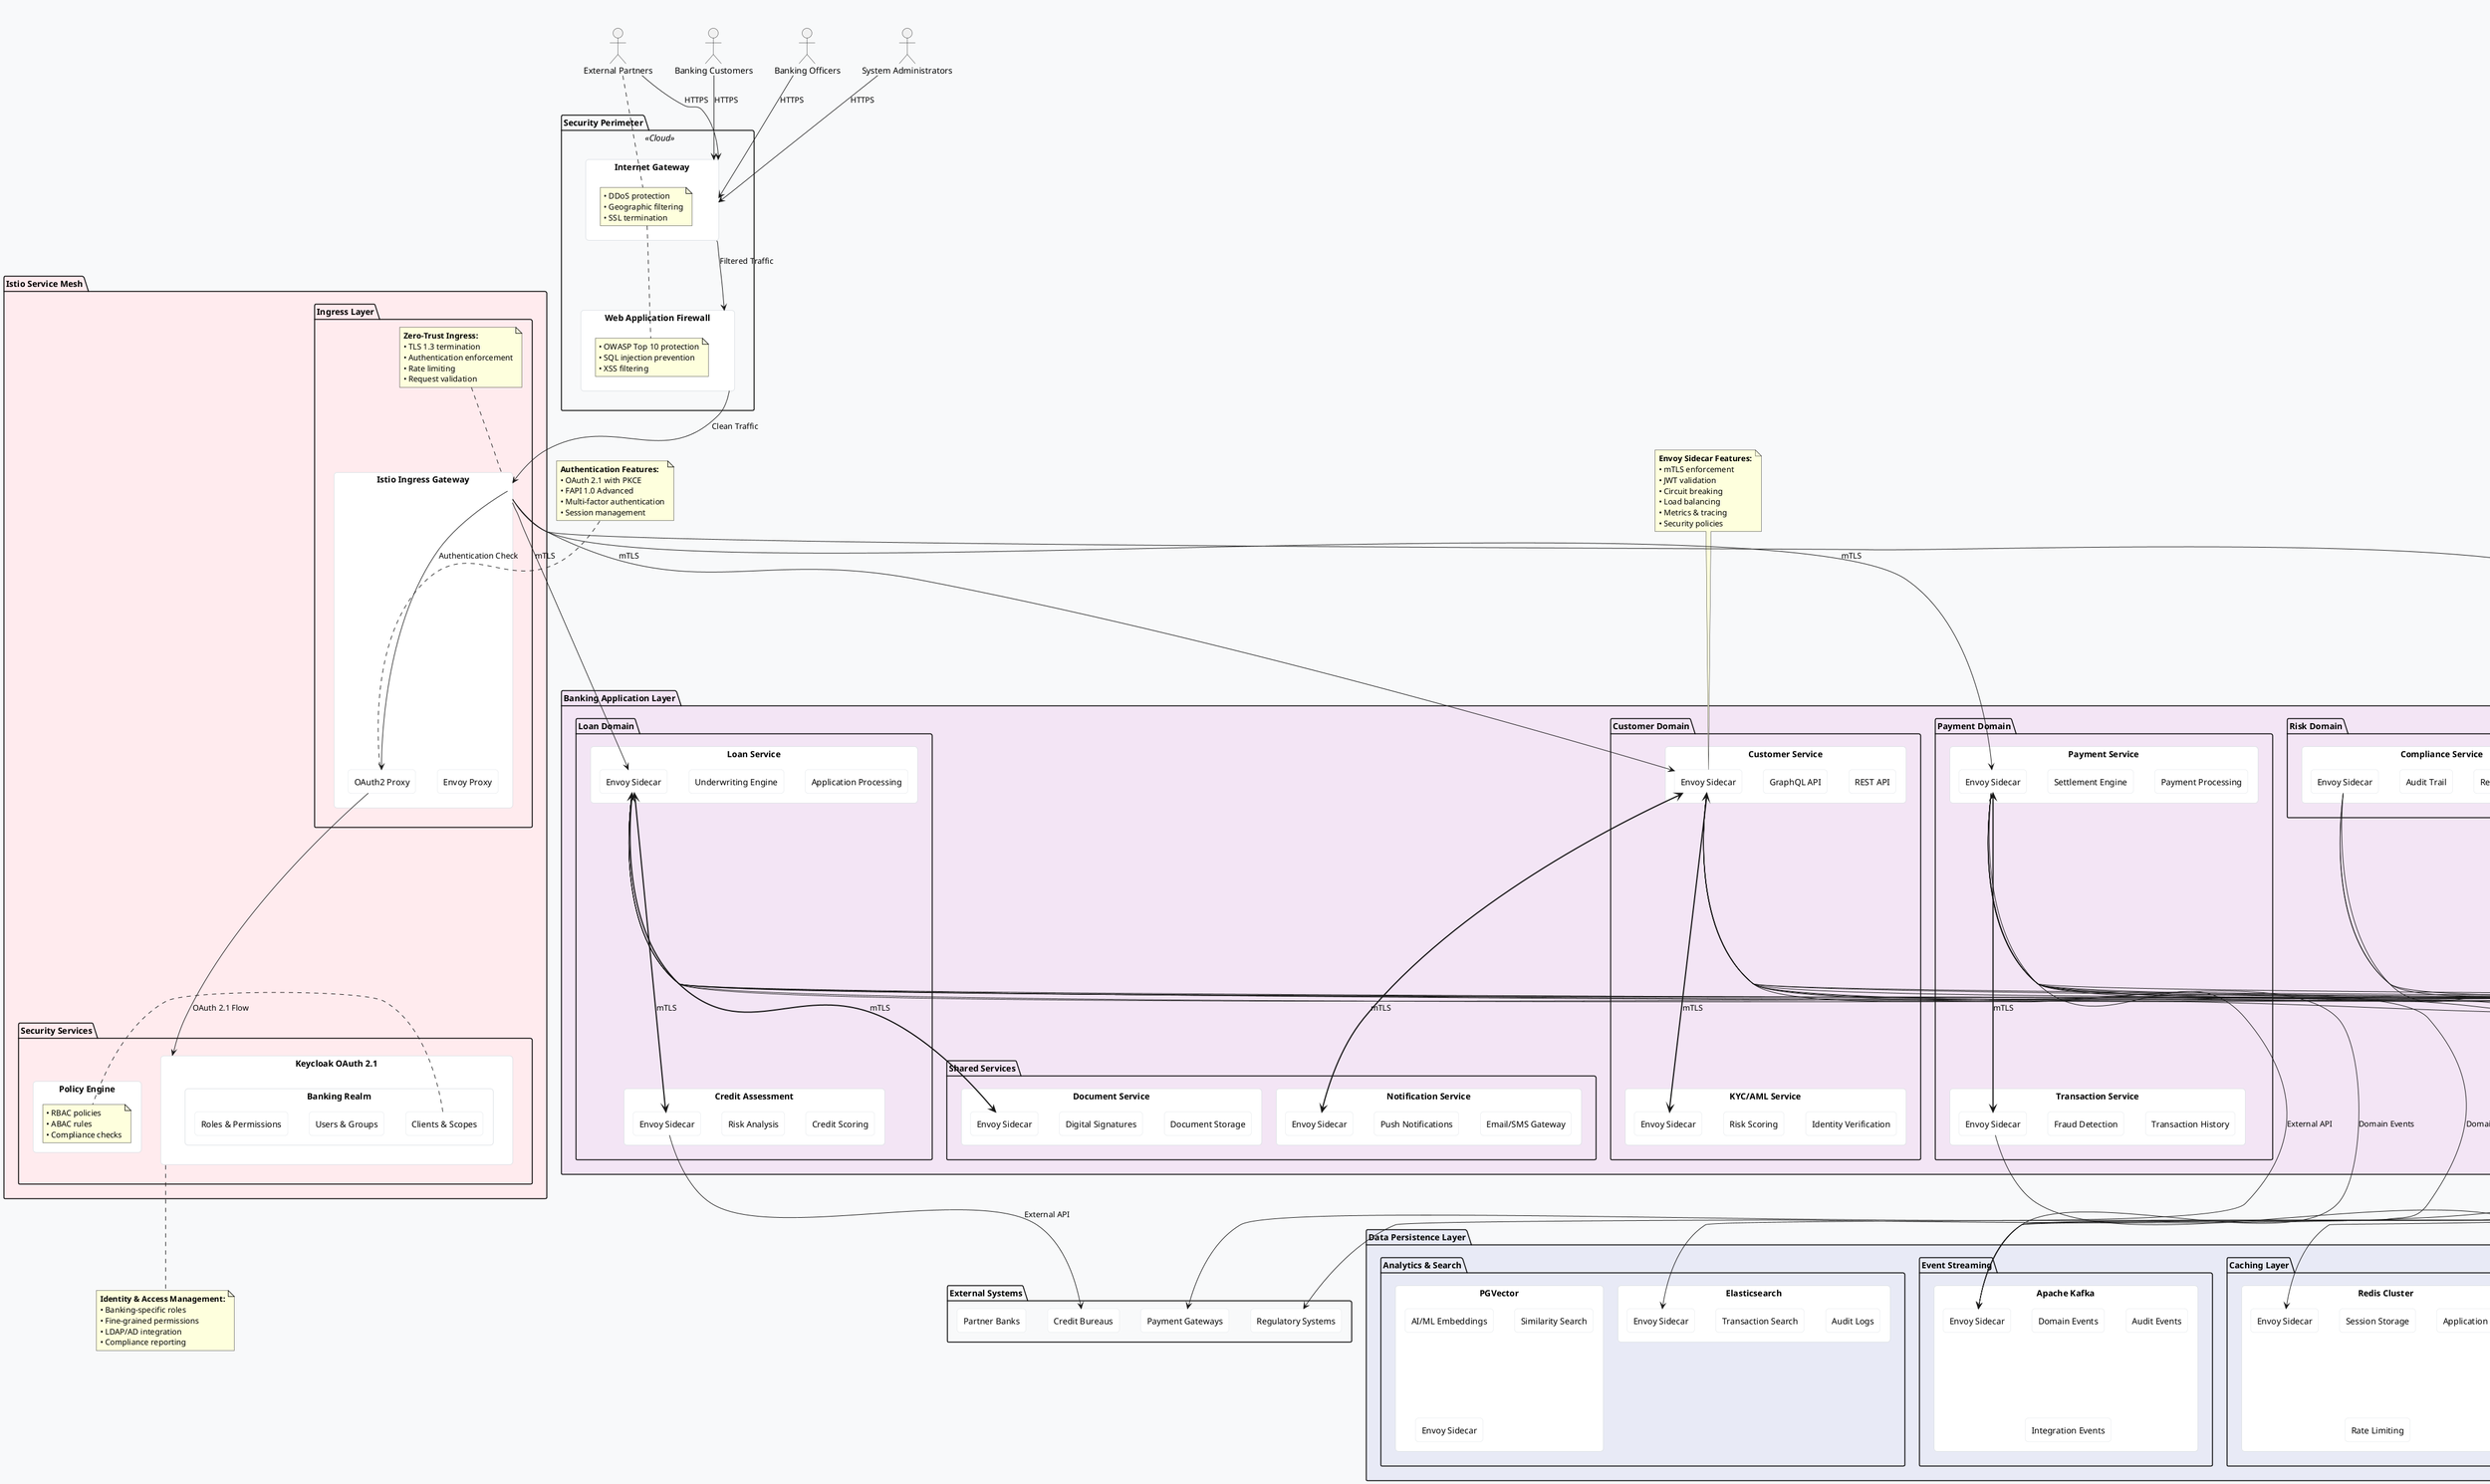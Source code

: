 @startuml "Secure Microservices Architecture Overview"

title Enhanced Enterprise Banking System - Secure Microservices Architecture Overview

skinparam backgroundColor #f8f9fa
skinparam shadowing false
skinparam rectangle {
    BackgroundColor #ffffff
    BorderColor #dee2e6
    RoundCorner 10
}

!define SECURITY_COLOR #ffebee
!define BANKING_COLOR #f3e5f5
!define DATA_COLOR #e8eaf6
!define INFRA_COLOR #e0f2f1

' External actors
actor "Banking Customers" as Customers
actor "Banking Officers" as Officers
actor "System Administrators" as Admins
actor "External Partners" as Partners

' Security perimeter
package "Security Perimeter" <<Cloud>> {
    rectangle "Internet Gateway" as IGW {
        note right : • DDoS protection\n• Geographic filtering\n• SSL termination
    }
    
    rectangle "Web Application Firewall" as WAF {
        note right : • OWASP Top 10 protection\n• SQL injection prevention\n• XSS filtering
    }
}

' Istio service mesh
package "Istio Service Mesh" SECURITY_COLOR {
    
    package "Ingress Layer" {
        rectangle "Istio Ingress Gateway" as IngressGW {
            rectangle "Envoy Proxy" as IngressEnvoy
            rectangle "OAuth2 Proxy" as OAuth2Proxy
        }
        
        note top of IngressGW : **Zero-Trust Ingress:**\n• TLS 1.3 termination\n• Authentication enforcement\n• Rate limiting\n• Request validation
    }
    
    package "Security Services" {
        rectangle "Keycloak OAuth 2.1" as Keycloak {
            rectangle "Banking Realm" as Realm {
                rectangle "Users & Groups" as Users
                rectangle "Roles & Permissions" as Roles
                rectangle "Clients & Scopes" as Clients
            }
        }
        
        rectangle "Policy Engine" as PolicyEngine {
            note right : • RBAC policies\n• ABAC rules\n• Compliance checks
        }
    }
}

' Banking application layer
package "Banking Application Layer" BANKING_COLOR {
    
    package "Customer Domain" {
        rectangle "Customer Service" as CustomerSvc {
            rectangle "REST API" as CustomerAPI
            rectangle "GraphQL API" as CustomerGraphQL
            rectangle "Envoy Sidecar" as CustomerEnvoy
        }
        
        rectangle "KYC/AML Service" as KYCSvc {
            rectangle "Identity Verification" as IDVerify
            rectangle "Risk Scoring" as RiskScore
            rectangle "Envoy Sidecar" as KYCEnvoy
        }
    }
    
    package "Loan Domain" {
        rectangle "Loan Service" as LoanSvc {
            rectangle "Application Processing" as LoanApp
            rectangle "Underwriting Engine" as Underwriting
            rectangle "Envoy Sidecar" as LoanEnvoy
        }
        
        rectangle "Credit Assessment" as CreditSvc {
            rectangle "Credit Scoring" as CreditScore
            rectangle "Risk Analysis" as RiskAnalysis
            rectangle "Envoy Sidecar" as CreditEnvoy
        }
    }
    
    package "Payment Domain" {
        rectangle "Payment Service" as PaymentSvc {
            rectangle "Payment Processing" as PaymentProc
            rectangle "Settlement Engine" as Settlement
            rectangle "Envoy Sidecar" as PaymentEnvoy
        }
        
        rectangle "Transaction Service" as TransactionSvc {
            rectangle "Transaction History" as TxnHistory
            rectangle "Fraud Detection" as FraudDetect
            rectangle "Envoy Sidecar" as TransactionEnvoy
        }
    }
    
    package "Risk Domain" {
        rectangle "Risk Management" as RiskSvc {
            rectangle "Portfolio Risk" as PortfolioRisk
            rectangle "Operational Risk" as OpRisk
            rectangle "Envoy Sidecar" as RiskEnvoy
        }
        
        rectangle "Compliance Service" as ComplianceSvc {
            rectangle "Regulatory Reporting" as RegReporting
            rectangle "Audit Trail" as AuditTrail
            rectangle "Envoy Sidecar" as ComplianceEnvoy
        }
    }
    
    package "Shared Services" {
        rectangle "Notification Service" as NotificationSvc {
            rectangle "Email/SMS Gateway" as EmailSMS
            rectangle "Push Notifications" as PushNotif
            rectangle "Envoy Sidecar" as NotificationEnvoy
        }
        
        rectangle "Document Service" as DocumentSvc {
            rectangle "Document Storage" as DocStorage
            rectangle "Digital Signatures" as DigitalSig
            rectangle "Envoy Sidecar" as DocumentEnvoy
        }
    }
}

' Data persistence layer
package "Data Persistence Layer" DATA_COLOR {
    
    package "Operational Databases" {
        rectangle "PostgreSQL Primary" as PostgreSQLPrimary {
            rectangle "Customer Data" as CustomerDB
            rectangle "Loan Data" as LoanDB
            rectangle "Transaction Data" as TransactionDB
            rectangle "Envoy Sidecar" as PostgreSQLEnvoy1
        }
        
        rectangle "PostgreSQL Replicas" as PostgreSQLReplicas {
            rectangle "Read Replicas (3)" as ReadReplicas
            rectangle "Envoy Sidecar" as PostgreSQLEnvoy2
        }
    }
    
    package "Caching Layer" {
        rectangle "Redis Cluster" as Redis {
            rectangle "Session Storage" as SessionStore
            rectangle "Application Cache" as AppCache
            rectangle "Rate Limiting" as RateLimit
            rectangle "Envoy Sidecar" as RedisEnvoy
        }
    }
    
    package "Event Streaming" {
        rectangle "Apache Kafka" as Kafka {
            rectangle "Domain Events" as DomainEvents
            rectangle "Audit Events" as AuditEvents
            rectangle "Integration Events" as IntegrationEvents
            rectangle "Envoy Sidecar" as KafkaEnvoy
        }
    }
    
    package "Analytics & Search" {
        rectangle "Elasticsearch" as Elasticsearch {
            rectangle "Audit Logs" as AuditLogs
            rectangle "Transaction Search" as TxnSearch
            rectangle "Envoy Sidecar" as ESEnvoy
        }
        
        rectangle "PGVector" as PGVector {
            rectangle "AI/ML Embeddings" as Embeddings
            rectangle "Similarity Search" as SimilaritySearch
            rectangle "Envoy Sidecar" as VectorEnvoy
        }
    }
}

' Infrastructure layer
package "Infrastructure Layer" INFRA_COLOR {
    
    package "Monitoring & Observability" {
        rectangle "Prometheus" as Prometheus {
            rectangle "Metrics Collection" as MetricsCollection
            rectangle "Alerting Rules" as AlertingRules
            rectangle "Envoy Sidecar" as PrometheusEnvoy
        }
        
        rectangle "Grafana" as Grafana {
            rectangle "Dashboards" as Dashboards
            rectangle "Alerting" as Alerting
            rectangle "Envoy Sidecar" as GrafanaEnvoy
        }
        
        rectangle "Jaeger" as Jaeger {
            rectangle "Distributed Tracing" as DistributedTracing
            rectangle "Performance Analysis" as PerfAnalysis
            rectangle "Envoy Sidecar" as JaegerEnvoy
        }
    }
    
    package "Security Monitoring" {
        rectangle "SIEM Platform" as SIEM {
            rectangle "Security Analytics" as SecurityAnalytics
            rectangle "Threat Detection" as ThreatDetection
            rectangle "Envoy Sidecar" as SIEMEnvoy
        }
        
        rectangle "Vulnerability Scanner" as VulnScanner {
            rectangle "Container Scanning" as ContainerScan
            rectangle "Code Analysis" as CodeAnalysis
        }
    }
    
    package "CI/CD Pipeline" {
        rectangle "GitLab CI/CD" as GitLabCI {
            rectangle "Build Pipeline" as BuildPipeline
            rectangle "Security Scanning" as SecurityScan
            rectangle "Deployment Automation" as DeployAuto
        }
        
        rectangle "ArgoCD" as ArgoCD {
            rectangle "GitOps Deployment" as GitOpsDeployment
            rectangle "Application Sync" as AppSync
        }
    }
}

' External integrations
package "External Systems" {
    rectangle "Credit Bureaus" as CreditBureaus
    rectangle "Payment Gateways" as PaymentGateways
    rectangle "Regulatory Systems" as RegulatorySystemsExt
    rectangle "Partner Banks" as PartnerBanks
}

' User interactions
Customers --> IGW : "HTTPS"
Officers --> IGW : "HTTPS"
Admins --> IGW : "HTTPS"
Partners --> IGW : "HTTPS"

' Traffic flow through security
IGW --> WAF : "Filtered Traffic"
WAF --> IngressGW : "Clean Traffic"
IngressGW --> OAuth2Proxy : "Authentication Check"
OAuth2Proxy --> Keycloak : "OAuth 2.1 Flow"

' Service mesh communication (all mTLS)
IngressGW --> CustomerEnvoy : "mTLS"
IngressGW --> LoanEnvoy : "mTLS"
IngressGW --> PaymentEnvoy : "mTLS"
IngressGW --> RiskEnvoy : "mTLS"

' Inter-service communication
CustomerEnvoy <==> KYCEnvoy : "mTLS"
LoanEnvoy <==> CreditEnvoy : "mTLS"
PaymentEnvoy <==> TransactionEnvoy : "mTLS"
CustomerEnvoy <==> NotificationEnvoy : "mTLS"
LoanEnvoy <==> DocumentEnvoy : "mTLS"

' Data access patterns
CustomerEnvoy --> PostgreSQLEnvoy1 : "mTLS"
LoanEnvoy --> PostgreSQLEnvoy1 : "mTLS"
PaymentEnvoy --> RedisEnvoy : "mTLS"
TransactionEnvoy --> PostgreSQLEnvoy2 : "mTLS"
ComplianceEnvoy --> ESEnvoy : "mTLS"

' Event streaming
CustomerEnvoy --> KafkaEnvoy : "Domain Events"
LoanEnvoy --> KafkaEnvoy : "Domain Events"
PaymentEnvoy --> KafkaEnvoy : "Domain Events"
ComplianceEnvoy --> KafkaEnvoy : "Audit Events"

' Monitoring
CustomerEnvoy --> PrometheusEnvoy : "Metrics"
LoanEnvoy --> PrometheusEnvoy : "Metrics"
PaymentEnvoy --> PrometheusEnvoy : "Metrics"
RiskEnvoy --> PrometheusEnvoy : "Metrics"

PrometheusEnvoy --> GrafanaEnvoy : "Dashboard Data"

CustomerEnvoy --> JaegerEnvoy : "Traces"
LoanEnvoy --> JaegerEnvoy : "Traces"
PaymentEnvoy --> JaegerEnvoy : "Traces"

' Security monitoring
CustomerEnvoy --> SIEMEnvoy : "Security Events"
LoanEnvoy --> SIEMEnvoy : "Security Events"
PaymentEnvoy --> SIEMEnvoy : "Security Events"

' External connections through egress
CreditEnvoy --> CreditBureaus : "External API"
PaymentEnvoy --> PaymentGateways : "External API"
ComplianceEnvoy --> RegulatorySystemsExt : "Regulatory API"

note top of OAuth2Proxy : **Authentication Features:**\n• OAuth 2.1 with PKCE\n• FAPI 1.0 Advanced\n• Multi-factor authentication\n• Session management

note top of CustomerEnvoy : **Envoy Sidecar Features:**\n• mTLS enforcement\n• JWT validation\n• Circuit breaking\n• Load balancing\n• Metrics & tracing\n• Security policies

note bottom of PostgreSQLEnvoy1 : **Zero-Trust Data Access:**\n• mTLS to databases\n• Query-level authorization\n• Audit logging\n• Encryption at rest

note bottom of Keycloak : **Identity & Access Management:**\n• Banking-specific roles\n• Fine-grained permissions\n• LDAP/AD integration\n• Compliance reporting

' Exception Handling and Monitoring
package "Exception Handling & Monitoring" #fff3e0 {
    rectangle "Error Recovery Service" as ERS {
        rectangle "Dead Letter Queue" as DLQ
        rectangle "Retry Orchestrator" as RO
        rectangle "Compensation Handler" as CH
        rectangle "Envoy Sidecar" as ERSEnvoy
    }
    
    rectangle "Alerting Service" as AlertSvc {
        rectangle "Incident Manager" as IM
        rectangle "Escalation Engine" as EE
        rectangle "Notification Hub" as NH
        rectangle "Envoy Sidecar" as AlertEnvoy
    }
    
    rectangle "Chaos Engineering" as ChaosEng {
        rectangle "Fault Injection" as FI
        rectangle "Latency Simulation" as LS
        rectangle "Network Partition" as NP
        rectangle "Envoy Sidecar" as ChaosEnvoy
    }
}

package "Circuit Breaker Patterns" #e8f5e8 {
    rectangle "Service Circuit Breakers" as SCB {
        rectangle "Customer CB" as CustomerCB
        rectangle "Loan CB" as LoanCB
        rectangle "Payment CB" as PaymentCB
        rectangle "Risk CB" as RiskCB
    }
    
    rectangle "Database Circuit Breakers" as DCB {
        rectangle "Primary DB CB" as PrimaryDBCB
        rectangle "Replica DB CB" as ReplicaDBCB
        rectangle "Cache CB" as CacheCB
    }
}

' Exception flows
CustomerEnvoy --> ERS : "Failed request handling"
LoanEnvoy --> AlertSvc : "Business error alerts"
PaymentEnvoy --> ChaosEng : "Resilience testing"
RiskEnvoy --> SCB : "Circuit breaker status"

ERS --> DLQ : "Unrecoverable errors"
ERS --> RO : "Retry coordination"
ERS --> CH : "Compensation logic"

AlertSvc --> IM : "Incident creation"
AlertSvc --> EE : "Escalation rules"
AlertSvc --> NH : "Notification dispatch"

ChaosEng --> FI : "Inject failures"
ChaosEng --> LS : "Add latency"
ChaosEng --> NP : "Simulate partitions"

SCB --> CustomerCB : "Monitor customer service"
SCB --> LoanCB : "Monitor loan service"
SCB --> PaymentCB : "Monitor payment service"
SCB --> RiskCB : "Monitor risk service"

DCB --> PrimaryDBCB : "Primary database health"
DCB --> ReplicaDBCB : "Replica database health"
DCB --> CacheCB : "Cache health"

' Database connections with circuit breakers
CustomerEnvoy --> PrimaryDBCB : "DB access via CB"
LoanEnvoy --> PrimaryDBCB : "DB access via CB"
PaymentEnvoy --> CacheCB : "Cache access via CB"
RiskEnvoy --> ReplicaDBCB : "Read-only access via CB"

' Exception scenarios documentation
note as ExceptionScenarios
**Exception Handling Scenarios:**

**1. Service Degradation:**
• Circuit breaker opens on repeated failures
• Traffic routed to healthy instances
• Fallback responses provided
• Automatic recovery detection

**2. Database Failures:**
• Primary DB circuit breaker trips
• Automatic failover to replicas
• Read-only mode activation
• Data consistency maintenance

**3. Authentication Failures:**
• Invalid token detection
• Graceful authentication retry
• Fallback to cached permissions
• Security incident logging

**4. Network Partitions:**
• Service isolation detection
• Cross-zone traffic rerouting
• Eventual consistency handling
• Partition healing recovery

**5. Overload Protection:**
• Rate limiting activation
• Request queuing with backpressure
• Auto-scaling trigger
• Load shedding for non-critical requests

**6. Data Corruption Detection:**
• Checksum validation failures
• Automatic data recovery
• Backup restoration
• Integrity monitoring alerts
end note

ExceptionScenarios .. ERS

' Resilience patterns
note as ResiliencePatterns
**Resilience Patterns:**

**Bulkhead Pattern:**
• Resource isolation between services
• Separate thread pools per operation
• Independent failure domains

**Timeout Pattern:**
• Request timeout enforcement
• Streaming operation limits
• Connection timeout management

**Retry Pattern:**
• Exponential backoff strategy
• Jitter to prevent thundering herd
• Maximum retry attempt limits

**Fallback Pattern:**
• Cached response delivery
• Default value provision
• Graceful degradation

**Health Check Pattern:**
• Deep health verification
• Dependency health aggregation
• Real-time status reporting
end note

ResiliencePatterns .. SCB

@enduml